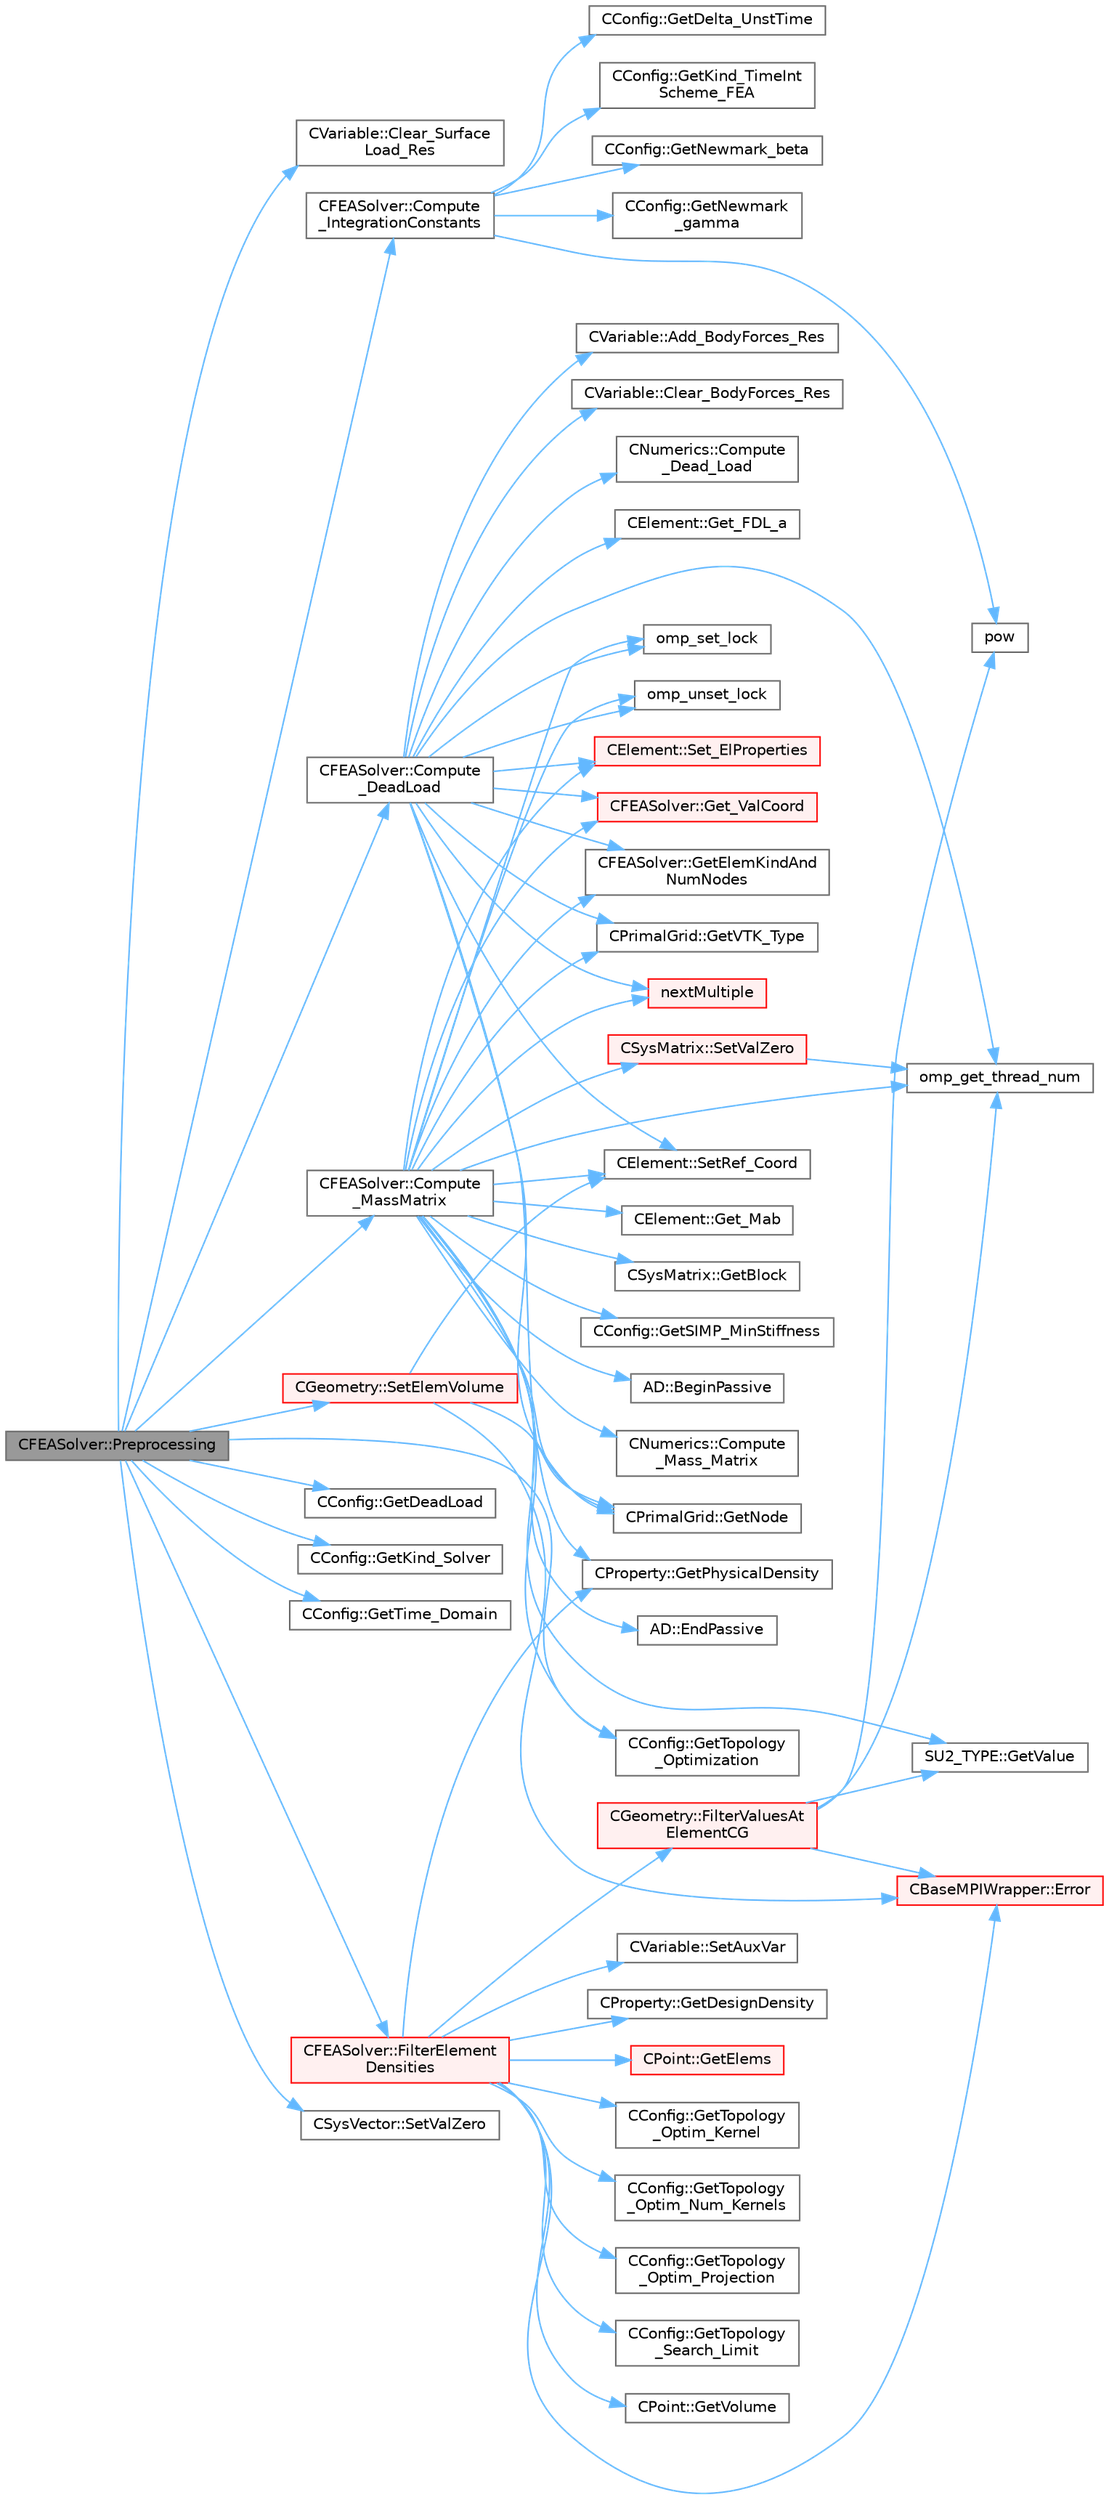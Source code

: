 digraph "CFEASolver::Preprocessing"
{
 // LATEX_PDF_SIZE
  bgcolor="transparent";
  edge [fontname=Helvetica,fontsize=10,labelfontname=Helvetica,labelfontsize=10];
  node [fontname=Helvetica,fontsize=10,shape=box,height=0.2,width=0.4];
  rankdir="LR";
  Node1 [id="Node000001",label="CFEASolver::Preprocessing",height=0.2,width=0.4,color="gray40", fillcolor="grey60", style="filled", fontcolor="black",tooltip="Set residuals to zero."];
  Node1 -> Node2 [id="edge1_Node000001_Node000002",color="steelblue1",style="solid",tooltip=" "];
  Node2 [id="Node000002",label="CVariable::Clear_Surface\lLoad_Res",height=0.2,width=0.4,color="grey40", fillcolor="white", style="filled",URL="$classCVariable.html#a5831bb4a8b8bbc124374abd485ee24ad",tooltip="A virtual member."];
  Node1 -> Node3 [id="edge2_Node000001_Node000003",color="steelblue1",style="solid",tooltip=" "];
  Node3 [id="Node000003",label="CFEASolver::Compute\l_DeadLoad",height=0.2,width=0.4,color="grey40", fillcolor="white", style="filled",URL="$classCFEASolver.html#ac95d6c2d6ac67b32a577029006974d57",tooltip="Compute the dead loads."];
  Node3 -> Node4 [id="edge3_Node000003_Node000004",color="steelblue1",style="solid",tooltip=" "];
  Node4 [id="Node000004",label="CVariable::Add_BodyForces_Res",height=0.2,width=0.4,color="grey40", fillcolor="white", style="filled",URL="$classCVariable.html#a7c3b910fc0db28adcbf4c130dc64ee71",tooltip="A virtual member."];
  Node3 -> Node5 [id="edge4_Node000003_Node000005",color="steelblue1",style="solid",tooltip=" "];
  Node5 [id="Node000005",label="CVariable::Clear_BodyForces_Res",height=0.2,width=0.4,color="grey40", fillcolor="white", style="filled",URL="$classCVariable.html#ae809b93fcb1e0414cc08f10ff20b3f58",tooltip="A virtual member."];
  Node3 -> Node6 [id="edge5_Node000003_Node000006",color="steelblue1",style="solid",tooltip=" "];
  Node6 [id="Node000006",label="CNumerics::Compute\l_Dead_Load",height=0.2,width=0.4,color="grey40", fillcolor="white", style="filled",URL="$classCNumerics.html#a82b3e1fef94b287a442f0552349c21c4",tooltip="A virtual member to compute the residual component due to dead loads."];
  Node3 -> Node7 [id="edge6_Node000003_Node000007",color="steelblue1",style="solid",tooltip=" "];
  Node7 [id="Node000007",label="CElement::Get_FDL_a",height=0.2,width=0.4,color="grey40", fillcolor="white", style="filled",URL="$classCElement.html#a1b87d909348e1441dfbc3b481d0412c5",tooltip="Return the values of the dead load components of the residual for node a."];
  Node3 -> Node8 [id="edge7_Node000003_Node000008",color="steelblue1",style="solid",tooltip=" "];
  Node8 [id="Node000008",label="CFEASolver::Get_ValCoord",height=0.2,width=0.4,color="red", fillcolor="#FFF0F0", style="filled",URL="$classCFEASolver.html#ad4309facfe4044d5f5a11209cc96c7eb",tooltip="Get the value of the reference coordinate to set on the element structure."];
  Node3 -> Node10 [id="edge8_Node000003_Node000010",color="steelblue1",style="solid",tooltip=" "];
  Node10 [id="Node000010",label="CFEASolver::GetElemKindAnd\lNumNodes",height=0.2,width=0.4,color="grey40", fillcolor="white", style="filled",URL="$classCFEASolver.html#a69ff8e551924f4cfbad103287b4bb8bb",tooltip="Get the element container index and number of nodes of a given VTK type."];
  Node3 -> Node11 [id="edge9_Node000003_Node000011",color="steelblue1",style="solid",tooltip=" "];
  Node11 [id="Node000011",label="CPrimalGrid::GetNode",height=0.2,width=0.4,color="grey40", fillcolor="white", style="filled",URL="$classCPrimalGrid.html#a6353b89f5a8a3948cd475da6152bf077",tooltip="Get the nodes shared by the primal grid element."];
  Node3 -> Node12 [id="edge10_Node000003_Node000012",color="steelblue1",style="solid",tooltip=" "];
  Node12 [id="Node000012",label="CProperty::GetPhysicalDensity",height=0.2,width=0.4,color="grey40", fillcolor="white", style="filled",URL="$classCProperty.html#a0c0c3778fe99294e3b156bebb5c87d4b",tooltip="Get the value of the Physical density."];
  Node3 -> Node13 [id="edge11_Node000003_Node000013",color="steelblue1",style="solid",tooltip=" "];
  Node13 [id="Node000013",label="CPrimalGrid::GetVTK_Type",height=0.2,width=0.4,color="grey40", fillcolor="white", style="filled",URL="$classCPrimalGrid.html#ad506ad8f97dd70d71c1ee6f407df4cf5",tooltip="Get VTK type."];
  Node3 -> Node14 [id="edge12_Node000003_Node000014",color="steelblue1",style="solid",tooltip=" "];
  Node14 [id="Node000014",label="nextMultiple",height=0.2,width=0.4,color="red", fillcolor="#FFF0F0", style="filled",URL="$omp__structure_8hpp.html#adb8cd1783c3fe468888c1c0a5b57cace",tooltip="Round up to next multiple."];
  Node3 -> Node16 [id="edge13_Node000003_Node000016",color="steelblue1",style="solid",tooltip=" "];
  Node16 [id="Node000016",label="omp_get_thread_num",height=0.2,width=0.4,color="grey40", fillcolor="white", style="filled",URL="$omp__structure_8hpp.html#aad63dd7e34961dbbd2e8774e7f6bc2d0",tooltip="Index of current thread, akin to MPI rank."];
  Node3 -> Node17 [id="edge14_Node000003_Node000017",color="steelblue1",style="solid",tooltip=" "];
  Node17 [id="Node000017",label="omp_set_lock",height=0.2,width=0.4,color="grey40", fillcolor="white", style="filled",URL="$omp__structure_8hpp.html#ab306e0d3de13445b4ca9d93b67b8fd25",tooltip=" "];
  Node3 -> Node18 [id="edge15_Node000003_Node000018",color="steelblue1",style="solid",tooltip=" "];
  Node18 [id="Node000018",label="omp_unset_lock",height=0.2,width=0.4,color="grey40", fillcolor="white", style="filled",URL="$omp__structure_8hpp.html#aaf7282f4c7262612a1c68395bc764470",tooltip=" "];
  Node3 -> Node19 [id="edge16_Node000003_Node000019",color="steelblue1",style="solid",tooltip=" "];
  Node19 [id="Node000019",label="CElement::Set_ElProperties",height=0.2,width=0.4,color="red", fillcolor="#FFF0F0", style="filled",URL="$classCElement.html#a5a9bc98cf64c54b7e073427967dc3f5a",tooltip="Store the values of the identifiers for element properties."];
  Node3 -> Node23 [id="edge17_Node000003_Node000023",color="steelblue1",style="solid",tooltip=" "];
  Node23 [id="Node000023",label="CElement::SetRef_Coord",height=0.2,width=0.4,color="grey40", fillcolor="white", style="filled",URL="$classCElement.html#a734f0ffdf9fc0d48f6add20fd6cd5cfe",tooltip="Set the value of the coordinate of the nodes in the reference configuration."];
  Node1 -> Node24 [id="edge18_Node000001_Node000024",color="steelblue1",style="solid",tooltip=" "];
  Node24 [id="Node000024",label="CFEASolver::Compute\l_IntegrationConstants",height=0.2,width=0.4,color="grey40", fillcolor="white", style="filled",URL="$classCFEASolver.html#a6fac810341980b4e339b11438ee3afc1",tooltip="Compute constants for time integration."];
  Node24 -> Node25 [id="edge19_Node000024_Node000025",color="steelblue1",style="solid",tooltip=" "];
  Node25 [id="Node000025",label="CConfig::GetDelta_UnstTime",height=0.2,width=0.4,color="grey40", fillcolor="white", style="filled",URL="$classCConfig.html#a95f12a968f4553caf9bea4576fbf5812",tooltip="If we are prforming an unsteady simulation, there is only one value of the time step for the complete..."];
  Node24 -> Node26 [id="edge20_Node000024_Node000026",color="steelblue1",style="solid",tooltip=" "];
  Node26 [id="Node000026",label="CConfig::GetKind_TimeInt\lScheme_FEA",height=0.2,width=0.4,color="grey40", fillcolor="white", style="filled",URL="$classCConfig.html#a798db1b852455fa86d9d04098a3ccf19",tooltip="Get the kind of integration scheme (explicit or implicit) for the flow equations."];
  Node24 -> Node27 [id="edge21_Node000024_Node000027",color="steelblue1",style="solid",tooltip=" "];
  Node27 [id="Node000027",label="CConfig::GetNewmark_beta",height=0.2,width=0.4,color="grey40", fillcolor="white", style="filled",URL="$classCConfig.html#a671a02d29eb7eba68713275125706ddb",tooltip="Get Newmark alpha parameter."];
  Node24 -> Node28 [id="edge22_Node000024_Node000028",color="steelblue1",style="solid",tooltip=" "];
  Node28 [id="Node000028",label="CConfig::GetNewmark\l_gamma",height=0.2,width=0.4,color="grey40", fillcolor="white", style="filled",URL="$classCConfig.html#a115c5dd4f161ceb48b95e94514e245a9",tooltip="Get Newmark delta parameter."];
  Node24 -> Node29 [id="edge23_Node000024_Node000029",color="steelblue1",style="solid",tooltip=" "];
  Node29 [id="Node000029",label="pow",height=0.2,width=0.4,color="grey40", fillcolor="white", style="filled",URL="$group__SIMD.html#ga768cbdeba8e4567257959378fba27f17",tooltip=" "];
  Node1 -> Node30 [id="edge24_Node000001_Node000030",color="steelblue1",style="solid",tooltip=" "];
  Node30 [id="Node000030",label="CFEASolver::Compute\l_MassMatrix",height=0.2,width=0.4,color="grey40", fillcolor="white", style="filled",URL="$classCFEASolver.html#a1fd46e369eb5e72c15cf708be67e87a2",tooltip="Compute the mass matrix of the problem."];
  Node30 -> Node31 [id="edge25_Node000030_Node000031",color="steelblue1",style="solid",tooltip=" "];
  Node31 [id="Node000031",label="AD::BeginPassive",height=0.2,width=0.4,color="grey40", fillcolor="white", style="filled",URL="$namespaceAD.html#a17303e0b54570243d54732b02655f9a5",tooltip="Start a passive region, i.e. stop recording."];
  Node30 -> Node32 [id="edge26_Node000030_Node000032",color="steelblue1",style="solid",tooltip=" "];
  Node32 [id="Node000032",label="CNumerics::Compute\l_Mass_Matrix",height=0.2,width=0.4,color="grey40", fillcolor="white", style="filled",URL="$classCNumerics.html#af9afa8752781373ab7725a3657aa095f",tooltip="A virtual member to compute the mass matrix."];
  Node30 -> Node33 [id="edge27_Node000030_Node000033",color="steelblue1",style="solid",tooltip=" "];
  Node33 [id="Node000033",label="AD::EndPassive",height=0.2,width=0.4,color="grey40", fillcolor="white", style="filled",URL="$namespaceAD.html#af5a5809a923faf03119828c329bc2db7",tooltip="End a passive region, i.e. start recording if we were recording before."];
  Node30 -> Node34 [id="edge28_Node000030_Node000034",color="steelblue1",style="solid",tooltip=" "];
  Node34 [id="Node000034",label="CElement::Get_Mab",height=0.2,width=0.4,color="grey40", fillcolor="white", style="filled",URL="$classCElement.html#ac848ce2c15df103416736e7b1da70963",tooltip="Return the value of the diagonal term for the mass matrix, relating nodes a and b."];
  Node30 -> Node8 [id="edge29_Node000030_Node000008",color="steelblue1",style="solid",tooltip=" "];
  Node30 -> Node35 [id="edge30_Node000030_Node000035",color="steelblue1",style="solid",tooltip=" "];
  Node35 [id="Node000035",label="CSysMatrix::GetBlock",height=0.2,width=0.4,color="grey40", fillcolor="white", style="filled",URL="$classCSysMatrix.html#a8f5b31dfcee98f6e92f54de4a2e6a625",tooltip="Get a pointer to the start of block \"ij\"."];
  Node30 -> Node10 [id="edge31_Node000030_Node000010",color="steelblue1",style="solid",tooltip=" "];
  Node30 -> Node11 [id="edge32_Node000030_Node000011",color="steelblue1",style="solid",tooltip=" "];
  Node30 -> Node36 [id="edge33_Node000030_Node000036",color="steelblue1",style="solid",tooltip=" "];
  Node36 [id="Node000036",label="CConfig::GetSIMP_MinStiffness",height=0.2,width=0.4,color="grey40", fillcolor="white", style="filled",URL="$classCConfig.html#a3807df530b42b9a9f711a9670ea698e9",tooltip="Get lower bound for density-based stiffness penalization."];
  Node30 -> Node37 [id="edge34_Node000030_Node000037",color="steelblue1",style="solid",tooltip=" "];
  Node37 [id="Node000037",label="CConfig::GetTopology\l_Optimization",height=0.2,width=0.4,color="grey40", fillcolor="white", style="filled",URL="$classCConfig.html#aaf3e38ba9bf594bc2d636158d1dbf305",tooltip="Get topology optimization."];
  Node30 -> Node38 [id="edge35_Node000030_Node000038",color="steelblue1",style="solid",tooltip=" "];
  Node38 [id="Node000038",label="SU2_TYPE::GetValue",height=0.2,width=0.4,color="grey40", fillcolor="white", style="filled",URL="$namespaceSU2__TYPE.html#adf52a59d6f4e578f7915ec9abbf7cb22",tooltip="Get the (primitive) value of the datatype (needs to be specialized for active types)."];
  Node30 -> Node13 [id="edge36_Node000030_Node000013",color="steelblue1",style="solid",tooltip=" "];
  Node30 -> Node14 [id="edge37_Node000030_Node000014",color="steelblue1",style="solid",tooltip=" "];
  Node30 -> Node16 [id="edge38_Node000030_Node000016",color="steelblue1",style="solid",tooltip=" "];
  Node30 -> Node17 [id="edge39_Node000030_Node000017",color="steelblue1",style="solid",tooltip=" "];
  Node30 -> Node18 [id="edge40_Node000030_Node000018",color="steelblue1",style="solid",tooltip=" "];
  Node30 -> Node19 [id="edge41_Node000030_Node000019",color="steelblue1",style="solid",tooltip=" "];
  Node30 -> Node23 [id="edge42_Node000030_Node000023",color="steelblue1",style="solid",tooltip=" "];
  Node30 -> Node39 [id="edge43_Node000030_Node000039",color="steelblue1",style="solid",tooltip=" "];
  Node39 [id="Node000039",label="CSysMatrix::SetValZero",height=0.2,width=0.4,color="red", fillcolor="#FFF0F0", style="filled",URL="$classCSysMatrix.html#a8f974ad2e089dccfc99ea21a4ef5a819",tooltip="Sets to zero all the entries of the sparse matrix."];
  Node39 -> Node16 [id="edge44_Node000039_Node000016",color="steelblue1",style="solid",tooltip=" "];
  Node1 -> Node41 [id="edge45_Node000001_Node000041",color="steelblue1",style="solid",tooltip=" "];
  Node41 [id="Node000041",label="CFEASolver::FilterElement\lDensities",height=0.2,width=0.4,color="red", fillcolor="#FFF0F0", style="filled",URL="$classCFEASolver.html#a7e11c36921b2c146ca2fd7d1a0512ffd",tooltip="Filter the density field for topology optimization applications."];
  Node41 -> Node42 [id="edge46_Node000041_Node000042",color="steelblue1",style="solid",tooltip=" "];
  Node42 [id="Node000042",label="CBaseMPIWrapper::Error",height=0.2,width=0.4,color="red", fillcolor="#FFF0F0", style="filled",URL="$classCBaseMPIWrapper.html#a04457c47629bda56704e6a8804833eeb",tooltip=" "];
  Node41 -> Node44 [id="edge47_Node000041_Node000044",color="steelblue1",style="solid",tooltip=" "];
  Node44 [id="Node000044",label="CGeometry::FilterValuesAt\lElementCG",height=0.2,width=0.4,color="red", fillcolor="#FFF0F0", style="filled",URL="$classCGeometry.html#a286b6e2cc2011e9753a308a318a0611c",tooltip="Filter values given at the element CG by performing a weighted average over a radial neighbourhood."];
  Node44 -> Node42 [id="edge48_Node000044_Node000042",color="steelblue1",style="solid",tooltip=" "];
  Node44 -> Node38 [id="edge49_Node000044_Node000038",color="steelblue1",style="solid",tooltip=" "];
  Node44 -> Node16 [id="edge50_Node000044_Node000016",color="steelblue1",style="solid",tooltip=" "];
  Node44 -> Node29 [id="edge51_Node000044_Node000029",color="steelblue1",style="solid",tooltip=" "];
  Node41 -> Node57 [id="edge52_Node000041_Node000057",color="steelblue1",style="solid",tooltip=" "];
  Node57 [id="Node000057",label="CProperty::GetDesignDensity",height=0.2,width=0.4,color="grey40", fillcolor="white", style="filled",URL="$classCProperty.html#a76faa7434b5141896d284dc680040557",tooltip="Get the value of the Design density."];
  Node41 -> Node58 [id="edge53_Node000041_Node000058",color="steelblue1",style="solid",tooltip=" "];
  Node58 [id="Node000058",label="CPoint::GetElems",height=0.2,width=0.4,color="red", fillcolor="#FFF0F0", style="filled",URL="$classCPoint.html#a41201afe7ba14cc1d206cad70b8dd79b",tooltip="Get inner iterator to loop over neighbor elements."];
  Node41 -> Node12 [id="edge54_Node000041_Node000012",color="steelblue1",style="solid",tooltip=" "];
  Node41 -> Node61 [id="edge55_Node000041_Node000061",color="steelblue1",style="solid",tooltip=" "];
  Node61 [id="Node000061",label="CConfig::GetTopology\l_Optim_Kernel",height=0.2,width=0.4,color="grey40", fillcolor="white", style="filled",URL="$classCConfig.html#a7d7f87410dc8d550ef77f26e4cf917b9",tooltip="Get the i'th kernel to use, its parameter, and the radius."];
  Node41 -> Node62 [id="edge56_Node000041_Node000062",color="steelblue1",style="solid",tooltip=" "];
  Node62 [id="Node000062",label="CConfig::GetTopology\l_Optim_Num_Kernels",height=0.2,width=0.4,color="grey40", fillcolor="white", style="filled",URL="$classCConfig.html#a5258e06bd90b27d1af39c1d0b7fd79c5",tooltip="Number of kernels to use in filtering the design density field."];
  Node41 -> Node63 [id="edge57_Node000041_Node000063",color="steelblue1",style="solid",tooltip=" "];
  Node63 [id="Node000063",label="CConfig::GetTopology\l_Optim_Projection",height=0.2,width=0.4,color="grey40", fillcolor="white", style="filled",URL="$classCConfig.html#ab5e6270e4e326091780ddfd1ba0e7112",tooltip="Get the type and parameter for the projection function used in topology optimization."];
  Node41 -> Node64 [id="edge58_Node000041_Node000064",color="steelblue1",style="solid",tooltip=" "];
  Node64 [id="Node000064",label="CConfig::GetTopology\l_Search_Limit",height=0.2,width=0.4,color="grey40", fillcolor="white", style="filled",URL="$classCConfig.html#a774a421b6bd4038fdca66b9d3e50f47f",tooltip="Get the maximum \"logical radius\" (degree of neighborhood) to consider in the neighbor search."];
  Node41 -> Node65 [id="edge59_Node000041_Node000065",color="steelblue1",style="solid",tooltip=" "];
  Node65 [id="Node000065",label="CPoint::GetVolume",height=0.2,width=0.4,color="grey40", fillcolor="white", style="filled",URL="$classCPoint.html#acc83b19b9c7201987cc2e948a7259af8",tooltip="Get area or volume of the control volume."];
  Node41 -> Node66 [id="edge60_Node000041_Node000066",color="steelblue1",style="solid",tooltip=" "];
  Node66 [id="Node000066",label="CVariable::SetAuxVar",height=0.2,width=0.4,color="grey40", fillcolor="white", style="filled",URL="$classCVariable.html#a02ae646af09eb9b2e6214e9391d37ab2",tooltip="Set auxiliary variables."];
  Node1 -> Node68 [id="edge61_Node000001_Node000068",color="steelblue1",style="solid",tooltip=" "];
  Node68 [id="Node000068",label="CConfig::GetDeadLoad",height=0.2,width=0.4,color="grey40", fillcolor="white", style="filled",URL="$classCConfig.html#a424e952127d9f46fc73e8e0ed2b130ed",tooltip="Decide whether to apply dead loads to the model."];
  Node1 -> Node69 [id="edge62_Node000001_Node000069",color="steelblue1",style="solid",tooltip=" "];
  Node69 [id="Node000069",label="CConfig::GetKind_Solver",height=0.2,width=0.4,color="grey40", fillcolor="white", style="filled",URL="$classCConfig.html#a77312cf52a5ba2cc1239b7cee6fce7a7",tooltip="Governing equations of the flow (it can be different from the run time equation)."];
  Node1 -> Node70 [id="edge63_Node000001_Node000070",color="steelblue1",style="solid",tooltip=" "];
  Node70 [id="Node000070",label="CConfig::GetTime_Domain",height=0.2,width=0.4,color="grey40", fillcolor="white", style="filled",URL="$classCConfig.html#a85d2e3cf43b77c63642c40c235b853f3",tooltip="Check if the multizone problem is solved for time domain."];
  Node1 -> Node37 [id="edge64_Node000001_Node000037",color="steelblue1",style="solid",tooltip=" "];
  Node1 -> Node71 [id="edge65_Node000001_Node000071",color="steelblue1",style="solid",tooltip=" "];
  Node71 [id="Node000071",label="CGeometry::SetElemVolume",height=0.2,width=0.4,color="red", fillcolor="#FFF0F0", style="filled",URL="$classCGeometry.html#a8c44e8bde0b43a10d8455c1844177aae",tooltip="Compute and store the volume of the primal elements."];
  Node71 -> Node42 [id="edge66_Node000071_Node000042",color="steelblue1",style="solid",tooltip=" "];
  Node71 -> Node11 [id="edge67_Node000071_Node000011",color="steelblue1",style="solid",tooltip=" "];
  Node71 -> Node23 [id="edge68_Node000071_Node000023",color="steelblue1",style="solid",tooltip=" "];
  Node1 -> Node76 [id="edge69_Node000001_Node000076",color="steelblue1",style="solid",tooltip=" "];
  Node76 [id="Node000076",label="CSysVector::SetValZero",height=0.2,width=0.4,color="grey40", fillcolor="white", style="filled",URL="$classCSysVector.html#aa179ddab500faadee96bebecff9e201d",tooltip="Sets to zero all the entries of the vector."];
}
